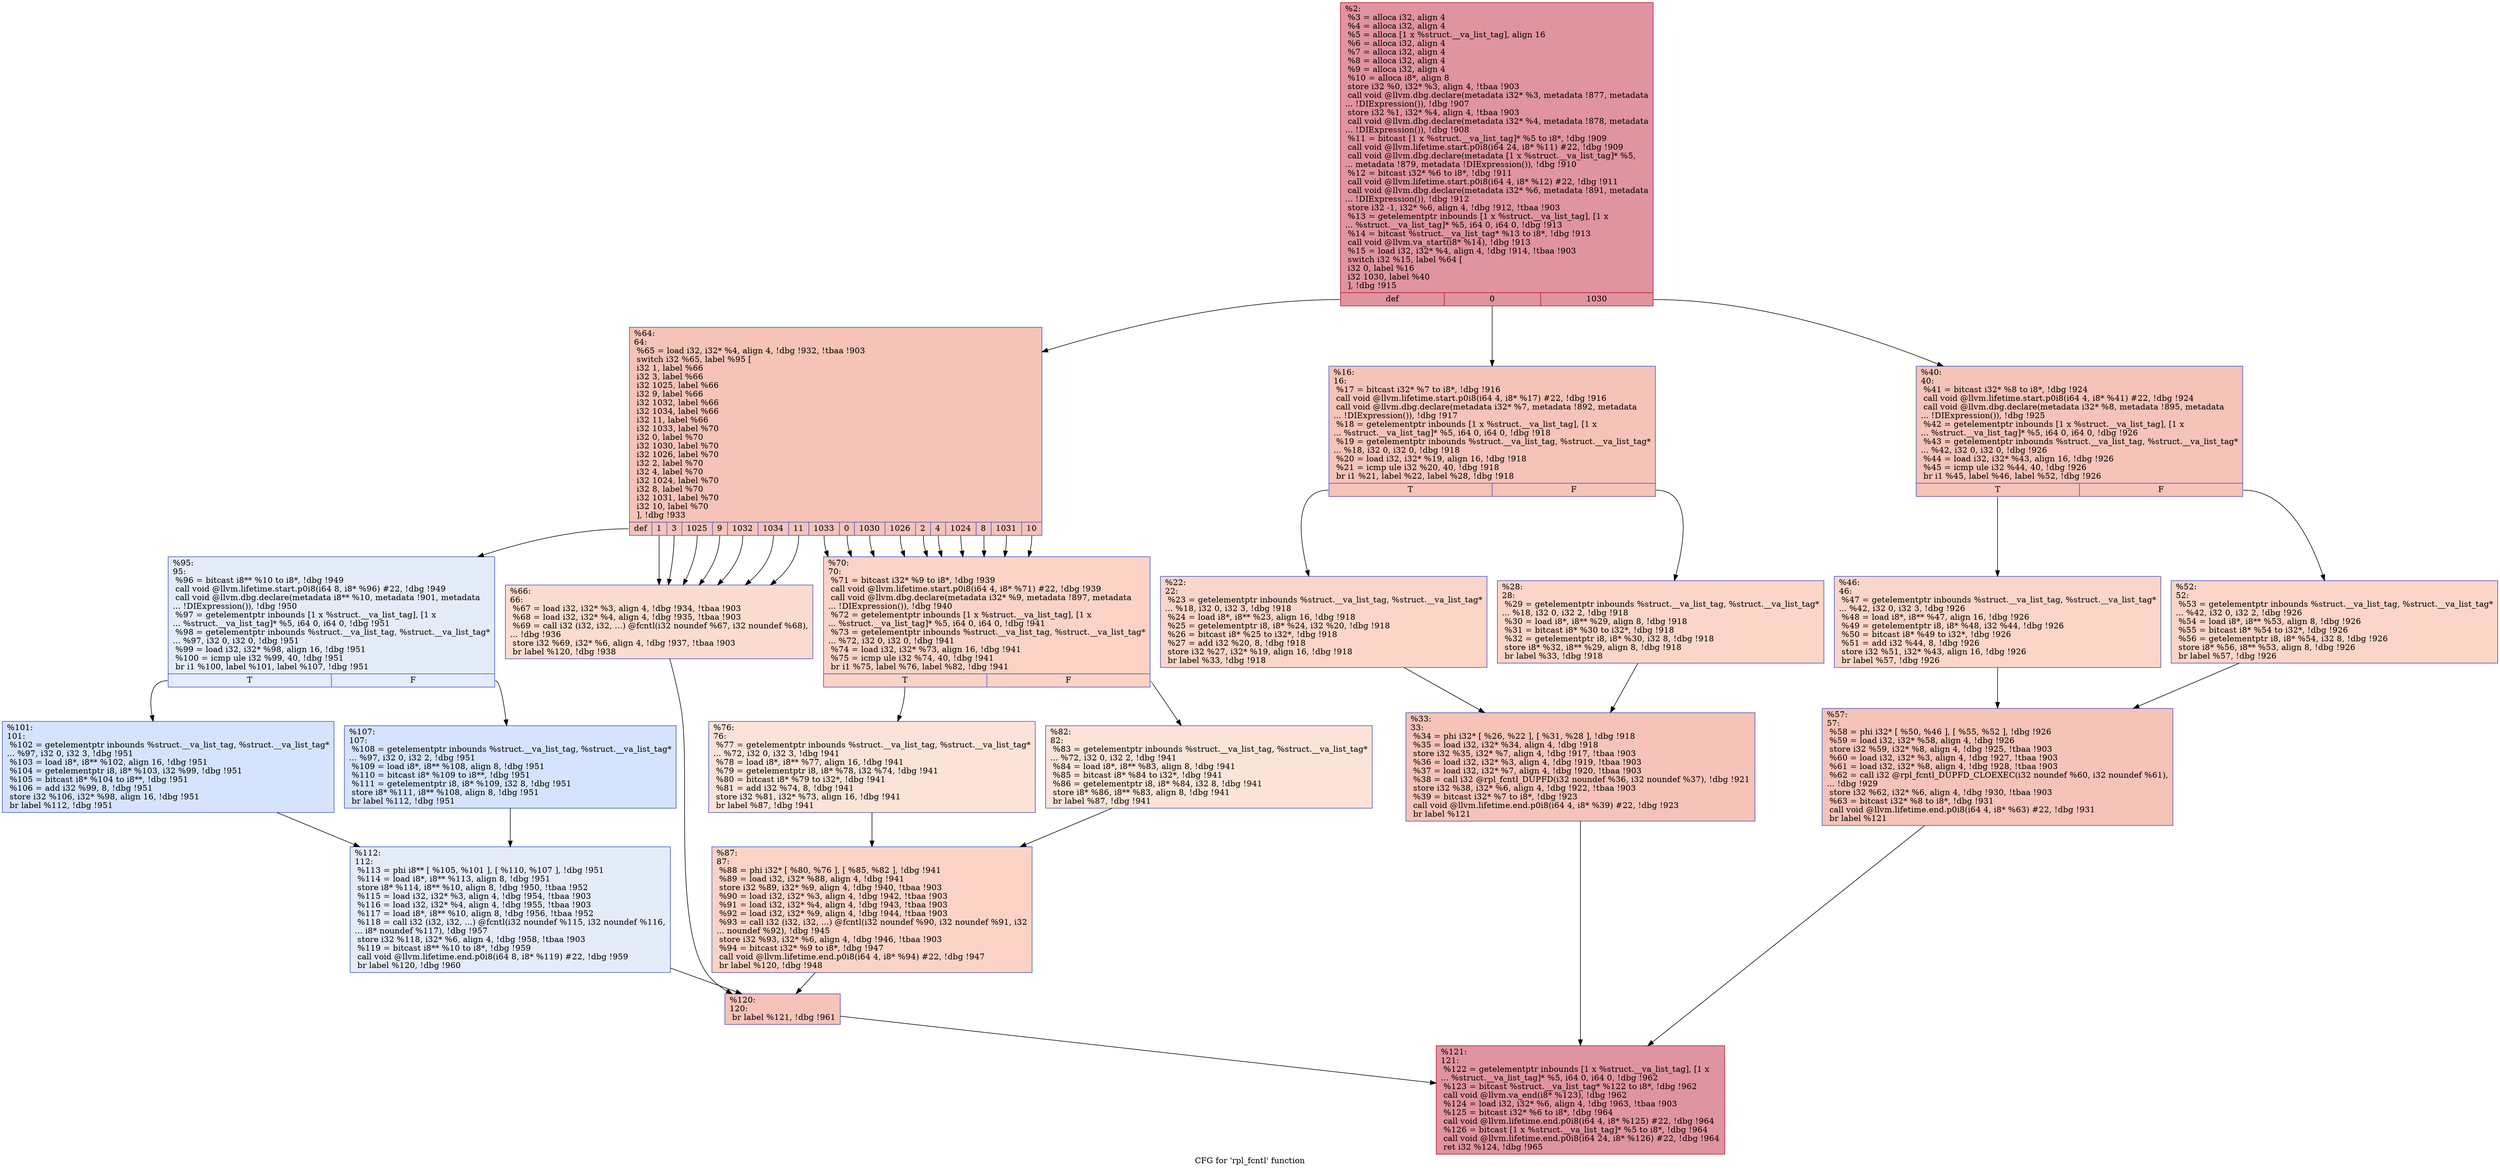 digraph "CFG for 'rpl_fcntl' function" {
	label="CFG for 'rpl_fcntl' function";

	Node0x14d1350 [shape=record,color="#b70d28ff", style=filled, fillcolor="#b70d2870",label="{%2:\l  %3 = alloca i32, align 4\l  %4 = alloca i32, align 4\l  %5 = alloca [1 x %struct.__va_list_tag], align 16\l  %6 = alloca i32, align 4\l  %7 = alloca i32, align 4\l  %8 = alloca i32, align 4\l  %9 = alloca i32, align 4\l  %10 = alloca i8*, align 8\l  store i32 %0, i32* %3, align 4, !tbaa !903\l  call void @llvm.dbg.declare(metadata i32* %3, metadata !877, metadata\l... !DIExpression()), !dbg !907\l  store i32 %1, i32* %4, align 4, !tbaa !903\l  call void @llvm.dbg.declare(metadata i32* %4, metadata !878, metadata\l... !DIExpression()), !dbg !908\l  %11 = bitcast [1 x %struct.__va_list_tag]* %5 to i8*, !dbg !909\l  call void @llvm.lifetime.start.p0i8(i64 24, i8* %11) #22, !dbg !909\l  call void @llvm.dbg.declare(metadata [1 x %struct.__va_list_tag]* %5,\l... metadata !879, metadata !DIExpression()), !dbg !910\l  %12 = bitcast i32* %6 to i8*, !dbg !911\l  call void @llvm.lifetime.start.p0i8(i64 4, i8* %12) #22, !dbg !911\l  call void @llvm.dbg.declare(metadata i32* %6, metadata !891, metadata\l... !DIExpression()), !dbg !912\l  store i32 -1, i32* %6, align 4, !dbg !912, !tbaa !903\l  %13 = getelementptr inbounds [1 x %struct.__va_list_tag], [1 x\l... %struct.__va_list_tag]* %5, i64 0, i64 0, !dbg !913\l  %14 = bitcast %struct.__va_list_tag* %13 to i8*, !dbg !913\l  call void @llvm.va_start(i8* %14), !dbg !913\l  %15 = load i32, i32* %4, align 4, !dbg !914, !tbaa !903\l  switch i32 %15, label %64 [\l    i32 0, label %16\l    i32 1030, label %40\l  ], !dbg !915\l|{<s0>def|<s1>0|<s2>1030}}"];
	Node0x14d1350:s0 -> Node0x14daf90;
	Node0x14d1350:s1 -> Node0x14d5af0;
	Node0x14d1350:s2 -> Node0x14dae50;
	Node0x14d5af0 [shape=record,color="#3d50c3ff", style=filled, fillcolor="#e8765c70",label="{%16:\l16:                                               \l  %17 = bitcast i32* %7 to i8*, !dbg !916\l  call void @llvm.lifetime.start.p0i8(i64 4, i8* %17) #22, !dbg !916\l  call void @llvm.dbg.declare(metadata i32* %7, metadata !892, metadata\l... !DIExpression()), !dbg !917\l  %18 = getelementptr inbounds [1 x %struct.__va_list_tag], [1 x\l... %struct.__va_list_tag]* %5, i64 0, i64 0, !dbg !918\l  %19 = getelementptr inbounds %struct.__va_list_tag, %struct.__va_list_tag*\l... %18, i32 0, i32 0, !dbg !918\l  %20 = load i32, i32* %19, align 16, !dbg !918\l  %21 = icmp ule i32 %20, 40, !dbg !918\l  br i1 %21, label %22, label %28, !dbg !918\l|{<s0>T|<s1>F}}"];
	Node0x14d5af0:s0 -> Node0x14dad60;
	Node0x14d5af0:s1 -> Node0x14dadb0;
	Node0x14dad60 [shape=record,color="#3d50c3ff", style=filled, fillcolor="#f5a08170",label="{%22:\l22:                                               \l  %23 = getelementptr inbounds %struct.__va_list_tag, %struct.__va_list_tag*\l... %18, i32 0, i32 3, !dbg !918\l  %24 = load i8*, i8** %23, align 16, !dbg !918\l  %25 = getelementptr i8, i8* %24, i32 %20, !dbg !918\l  %26 = bitcast i8* %25 to i32*, !dbg !918\l  %27 = add i32 %20, 8, !dbg !918\l  store i32 %27, i32* %19, align 16, !dbg !918\l  br label %33, !dbg !918\l}"];
	Node0x14dad60 -> Node0x14dae00;
	Node0x14dadb0 [shape=record,color="#3d50c3ff", style=filled, fillcolor="#f5a08170",label="{%28:\l28:                                               \l  %29 = getelementptr inbounds %struct.__va_list_tag, %struct.__va_list_tag*\l... %18, i32 0, i32 2, !dbg !918\l  %30 = load i8*, i8** %29, align 8, !dbg !918\l  %31 = bitcast i8* %30 to i32*, !dbg !918\l  %32 = getelementptr i8, i8* %30, i32 8, !dbg !918\l  store i8* %32, i8** %29, align 8, !dbg !918\l  br label %33, !dbg !918\l}"];
	Node0x14dadb0 -> Node0x14dae00;
	Node0x14dae00 [shape=record,color="#3d50c3ff", style=filled, fillcolor="#e8765c70",label="{%33:\l33:                                               \l  %34 = phi i32* [ %26, %22 ], [ %31, %28 ], !dbg !918\l  %35 = load i32, i32* %34, align 4, !dbg !918\l  store i32 %35, i32* %7, align 4, !dbg !917, !tbaa !903\l  %36 = load i32, i32* %3, align 4, !dbg !919, !tbaa !903\l  %37 = load i32, i32* %7, align 4, !dbg !920, !tbaa !903\l  %38 = call i32 @rpl_fcntl_DUPFD(i32 noundef %36, i32 noundef %37), !dbg !921\l  store i32 %38, i32* %6, align 4, !dbg !922, !tbaa !903\l  %39 = bitcast i32* %7 to i8*, !dbg !923\l  call void @llvm.lifetime.end.p0i8(i64 4, i8* %39) #22, !dbg !923\l  br label %121\l}"];
	Node0x14dae00 -> Node0x14db300;
	Node0x14dae50 [shape=record,color="#3d50c3ff", style=filled, fillcolor="#e8765c70",label="{%40:\l40:                                               \l  %41 = bitcast i32* %8 to i8*, !dbg !924\l  call void @llvm.lifetime.start.p0i8(i64 4, i8* %41) #22, !dbg !924\l  call void @llvm.dbg.declare(metadata i32* %8, metadata !895, metadata\l... !DIExpression()), !dbg !925\l  %42 = getelementptr inbounds [1 x %struct.__va_list_tag], [1 x\l... %struct.__va_list_tag]* %5, i64 0, i64 0, !dbg !926\l  %43 = getelementptr inbounds %struct.__va_list_tag, %struct.__va_list_tag*\l... %42, i32 0, i32 0, !dbg !926\l  %44 = load i32, i32* %43, align 16, !dbg !926\l  %45 = icmp ule i32 %44, 40, !dbg !926\l  br i1 %45, label %46, label %52, !dbg !926\l|{<s0>T|<s1>F}}"];
	Node0x14dae50:s0 -> Node0x14daea0;
	Node0x14dae50:s1 -> Node0x14daef0;
	Node0x14daea0 [shape=record,color="#3d50c3ff", style=filled, fillcolor="#f5a08170",label="{%46:\l46:                                               \l  %47 = getelementptr inbounds %struct.__va_list_tag, %struct.__va_list_tag*\l... %42, i32 0, i32 3, !dbg !926\l  %48 = load i8*, i8** %47, align 16, !dbg !926\l  %49 = getelementptr i8, i8* %48, i32 %44, !dbg !926\l  %50 = bitcast i8* %49 to i32*, !dbg !926\l  %51 = add i32 %44, 8, !dbg !926\l  store i32 %51, i32* %43, align 16, !dbg !926\l  br label %57, !dbg !926\l}"];
	Node0x14daea0 -> Node0x14daf40;
	Node0x14daef0 [shape=record,color="#3d50c3ff", style=filled, fillcolor="#f5a08170",label="{%52:\l52:                                               \l  %53 = getelementptr inbounds %struct.__va_list_tag, %struct.__va_list_tag*\l... %42, i32 0, i32 2, !dbg !926\l  %54 = load i8*, i8** %53, align 8, !dbg !926\l  %55 = bitcast i8* %54 to i32*, !dbg !926\l  %56 = getelementptr i8, i8* %54, i32 8, !dbg !926\l  store i8* %56, i8** %53, align 8, !dbg !926\l  br label %57, !dbg !926\l}"];
	Node0x14daef0 -> Node0x14daf40;
	Node0x14daf40 [shape=record,color="#3d50c3ff", style=filled, fillcolor="#e8765c70",label="{%57:\l57:                                               \l  %58 = phi i32* [ %50, %46 ], [ %55, %52 ], !dbg !926\l  %59 = load i32, i32* %58, align 4, !dbg !926\l  store i32 %59, i32* %8, align 4, !dbg !925, !tbaa !903\l  %60 = load i32, i32* %3, align 4, !dbg !927, !tbaa !903\l  %61 = load i32, i32* %8, align 4, !dbg !928, !tbaa !903\l  %62 = call i32 @rpl_fcntl_DUPFD_CLOEXEC(i32 noundef %60, i32 noundef %61),\l... !dbg !929\l  store i32 %62, i32* %6, align 4, !dbg !930, !tbaa !903\l  %63 = bitcast i32* %8 to i8*, !dbg !931\l  call void @llvm.lifetime.end.p0i8(i64 4, i8* %63) #22, !dbg !931\l  br label %121\l}"];
	Node0x14daf40 -> Node0x14db300;
	Node0x14daf90 [shape=record,color="#3d50c3ff", style=filled, fillcolor="#e8765c70",label="{%64:\l64:                                               \l  %65 = load i32, i32* %4, align 4, !dbg !932, !tbaa !903\l  switch i32 %65, label %95 [\l    i32 1, label %66\l    i32 3, label %66\l    i32 1025, label %66\l    i32 9, label %66\l    i32 1032, label %66\l    i32 1034, label %66\l    i32 11, label %66\l    i32 1033, label %70\l    i32 0, label %70\l    i32 1030, label %70\l    i32 1026, label %70\l    i32 2, label %70\l    i32 4, label %70\l    i32 1024, label %70\l    i32 8, label %70\l    i32 1031, label %70\l    i32 10, label %70\l  ], !dbg !933\l|{<s0>def|<s1>1|<s2>3|<s3>1025|<s4>9|<s5>1032|<s6>1034|<s7>11|<s8>1033|<s9>0|<s10>1030|<s11>1026|<s12>2|<s13>4|<s14>1024|<s15>8|<s16>1031|<s17>10}}"];
	Node0x14daf90:s0 -> Node0x14db170;
	Node0x14daf90:s1 -> Node0x14dafe0;
	Node0x14daf90:s2 -> Node0x14dafe0;
	Node0x14daf90:s3 -> Node0x14dafe0;
	Node0x14daf90:s4 -> Node0x14dafe0;
	Node0x14daf90:s5 -> Node0x14dafe0;
	Node0x14daf90:s6 -> Node0x14dafe0;
	Node0x14daf90:s7 -> Node0x14dafe0;
	Node0x14daf90:s8 -> Node0x14db030;
	Node0x14daf90:s9 -> Node0x14db030;
	Node0x14daf90:s10 -> Node0x14db030;
	Node0x14daf90:s11 -> Node0x14db030;
	Node0x14daf90:s12 -> Node0x14db030;
	Node0x14daf90:s13 -> Node0x14db030;
	Node0x14daf90:s14 -> Node0x14db030;
	Node0x14daf90:s15 -> Node0x14db030;
	Node0x14daf90:s16 -> Node0x14db030;
	Node0x14daf90:s17 -> Node0x14db030;
	Node0x14dafe0 [shape=record,color="#3d50c3ff", style=filled, fillcolor="#f7af9170",label="{%66:\l66:                                               \l  %67 = load i32, i32* %3, align 4, !dbg !934, !tbaa !903\l  %68 = load i32, i32* %4, align 4, !dbg !935, !tbaa !903\l  %69 = call i32 (i32, i32, ...) @fcntl(i32 noundef %67, i32 noundef %68),\l... !dbg !936\l  store i32 %69, i32* %6, align 4, !dbg !937, !tbaa !903\l  br label %120, !dbg !938\l}"];
	Node0x14dafe0 -> Node0x14db2b0;
	Node0x14db030 [shape=record,color="#3d50c3ff", style=filled, fillcolor="#f59c7d70",label="{%70:\l70:                                               \l  %71 = bitcast i32* %9 to i8*, !dbg !939\l  call void @llvm.lifetime.start.p0i8(i64 4, i8* %71) #22, !dbg !939\l  call void @llvm.dbg.declare(metadata i32* %9, metadata !897, metadata\l... !DIExpression()), !dbg !940\l  %72 = getelementptr inbounds [1 x %struct.__va_list_tag], [1 x\l... %struct.__va_list_tag]* %5, i64 0, i64 0, !dbg !941\l  %73 = getelementptr inbounds %struct.__va_list_tag, %struct.__va_list_tag*\l... %72, i32 0, i32 0, !dbg !941\l  %74 = load i32, i32* %73, align 16, !dbg !941\l  %75 = icmp ule i32 %74, 40, !dbg !941\l  br i1 %75, label %76, label %82, !dbg !941\l|{<s0>T|<s1>F}}"];
	Node0x14db030:s0 -> Node0x14db080;
	Node0x14db030:s1 -> Node0x14db0d0;
	Node0x14db080 [shape=record,color="#3d50c3ff", style=filled, fillcolor="#f6bfa670",label="{%76:\l76:                                               \l  %77 = getelementptr inbounds %struct.__va_list_tag, %struct.__va_list_tag*\l... %72, i32 0, i32 3, !dbg !941\l  %78 = load i8*, i8** %77, align 16, !dbg !941\l  %79 = getelementptr i8, i8* %78, i32 %74, !dbg !941\l  %80 = bitcast i8* %79 to i32*, !dbg !941\l  %81 = add i32 %74, 8, !dbg !941\l  store i32 %81, i32* %73, align 16, !dbg !941\l  br label %87, !dbg !941\l}"];
	Node0x14db080 -> Node0x14db120;
	Node0x14db0d0 [shape=record,color="#3d50c3ff", style=filled, fillcolor="#f6bfa670",label="{%82:\l82:                                               \l  %83 = getelementptr inbounds %struct.__va_list_tag, %struct.__va_list_tag*\l... %72, i32 0, i32 2, !dbg !941\l  %84 = load i8*, i8** %83, align 8, !dbg !941\l  %85 = bitcast i8* %84 to i32*, !dbg !941\l  %86 = getelementptr i8, i8* %84, i32 8, !dbg !941\l  store i8* %86, i8** %83, align 8, !dbg !941\l  br label %87, !dbg !941\l}"];
	Node0x14db0d0 -> Node0x14db120;
	Node0x14db120 [shape=record,color="#3d50c3ff", style=filled, fillcolor="#f59c7d70",label="{%87:\l87:                                               \l  %88 = phi i32* [ %80, %76 ], [ %85, %82 ], !dbg !941\l  %89 = load i32, i32* %88, align 4, !dbg !941\l  store i32 %89, i32* %9, align 4, !dbg !940, !tbaa !903\l  %90 = load i32, i32* %3, align 4, !dbg !942, !tbaa !903\l  %91 = load i32, i32* %4, align 4, !dbg !943, !tbaa !903\l  %92 = load i32, i32* %9, align 4, !dbg !944, !tbaa !903\l  %93 = call i32 (i32, i32, ...) @fcntl(i32 noundef %90, i32 noundef %91, i32\l... noundef %92), !dbg !945\l  store i32 %93, i32* %6, align 4, !dbg !946, !tbaa !903\l  %94 = bitcast i32* %9 to i8*, !dbg !947\l  call void @llvm.lifetime.end.p0i8(i64 4, i8* %94) #22, !dbg !947\l  br label %120, !dbg !948\l}"];
	Node0x14db120 -> Node0x14db2b0;
	Node0x14db170 [shape=record,color="#3d50c3ff", style=filled, fillcolor="#c1d4f470",label="{%95:\l95:                                               \l  %96 = bitcast i8** %10 to i8*, !dbg !949\l  call void @llvm.lifetime.start.p0i8(i64 8, i8* %96) #22, !dbg !949\l  call void @llvm.dbg.declare(metadata i8** %10, metadata !901, metadata\l... !DIExpression()), !dbg !950\l  %97 = getelementptr inbounds [1 x %struct.__va_list_tag], [1 x\l... %struct.__va_list_tag]* %5, i64 0, i64 0, !dbg !951\l  %98 = getelementptr inbounds %struct.__va_list_tag, %struct.__va_list_tag*\l... %97, i32 0, i32 0, !dbg !951\l  %99 = load i32, i32* %98, align 16, !dbg !951\l  %100 = icmp ule i32 %99, 40, !dbg !951\l  br i1 %100, label %101, label %107, !dbg !951\l|{<s0>T|<s1>F}}"];
	Node0x14db170:s0 -> Node0x14db1c0;
	Node0x14db170:s1 -> Node0x14db210;
	Node0x14db1c0 [shape=record,color="#3d50c3ff", style=filled, fillcolor="#a1c0ff70",label="{%101:\l101:                                              \l  %102 = getelementptr inbounds %struct.__va_list_tag, %struct.__va_list_tag*\l... %97, i32 0, i32 3, !dbg !951\l  %103 = load i8*, i8** %102, align 16, !dbg !951\l  %104 = getelementptr i8, i8* %103, i32 %99, !dbg !951\l  %105 = bitcast i8* %104 to i8**, !dbg !951\l  %106 = add i32 %99, 8, !dbg !951\l  store i32 %106, i32* %98, align 16, !dbg !951\l  br label %112, !dbg !951\l}"];
	Node0x14db1c0 -> Node0x14db260;
	Node0x14db210 [shape=record,color="#3d50c3ff", style=filled, fillcolor="#a1c0ff70",label="{%107:\l107:                                              \l  %108 = getelementptr inbounds %struct.__va_list_tag, %struct.__va_list_tag*\l... %97, i32 0, i32 2, !dbg !951\l  %109 = load i8*, i8** %108, align 8, !dbg !951\l  %110 = bitcast i8* %109 to i8**, !dbg !951\l  %111 = getelementptr i8, i8* %109, i32 8, !dbg !951\l  store i8* %111, i8** %108, align 8, !dbg !951\l  br label %112, !dbg !951\l}"];
	Node0x14db210 -> Node0x14db260;
	Node0x14db260 [shape=record,color="#3d50c3ff", style=filled, fillcolor="#c1d4f470",label="{%112:\l112:                                              \l  %113 = phi i8** [ %105, %101 ], [ %110, %107 ], !dbg !951\l  %114 = load i8*, i8** %113, align 8, !dbg !951\l  store i8* %114, i8** %10, align 8, !dbg !950, !tbaa !952\l  %115 = load i32, i32* %3, align 4, !dbg !954, !tbaa !903\l  %116 = load i32, i32* %4, align 4, !dbg !955, !tbaa !903\l  %117 = load i8*, i8** %10, align 8, !dbg !956, !tbaa !952\l  %118 = call i32 (i32, i32, ...) @fcntl(i32 noundef %115, i32 noundef %116,\l... i8* noundef %117), !dbg !957\l  store i32 %118, i32* %6, align 4, !dbg !958, !tbaa !903\l  %119 = bitcast i8** %10 to i8*, !dbg !959\l  call void @llvm.lifetime.end.p0i8(i64 8, i8* %119) #22, !dbg !959\l  br label %120, !dbg !960\l}"];
	Node0x14db260 -> Node0x14db2b0;
	Node0x14db2b0 [shape=record,color="#3d50c3ff", style=filled, fillcolor="#e8765c70",label="{%120:\l120:                                              \l  br label %121, !dbg !961\l}"];
	Node0x14db2b0 -> Node0x14db300;
	Node0x14db300 [shape=record,color="#b70d28ff", style=filled, fillcolor="#b70d2870",label="{%121:\l121:                                              \l  %122 = getelementptr inbounds [1 x %struct.__va_list_tag], [1 x\l... %struct.__va_list_tag]* %5, i64 0, i64 0, !dbg !962\l  %123 = bitcast %struct.__va_list_tag* %122 to i8*, !dbg !962\l  call void @llvm.va_end(i8* %123), !dbg !962\l  %124 = load i32, i32* %6, align 4, !dbg !963, !tbaa !903\l  %125 = bitcast i32* %6 to i8*, !dbg !964\l  call void @llvm.lifetime.end.p0i8(i64 4, i8* %125) #22, !dbg !964\l  %126 = bitcast [1 x %struct.__va_list_tag]* %5 to i8*, !dbg !964\l  call void @llvm.lifetime.end.p0i8(i64 24, i8* %126) #22, !dbg !964\l  ret i32 %124, !dbg !965\l}"];
}
